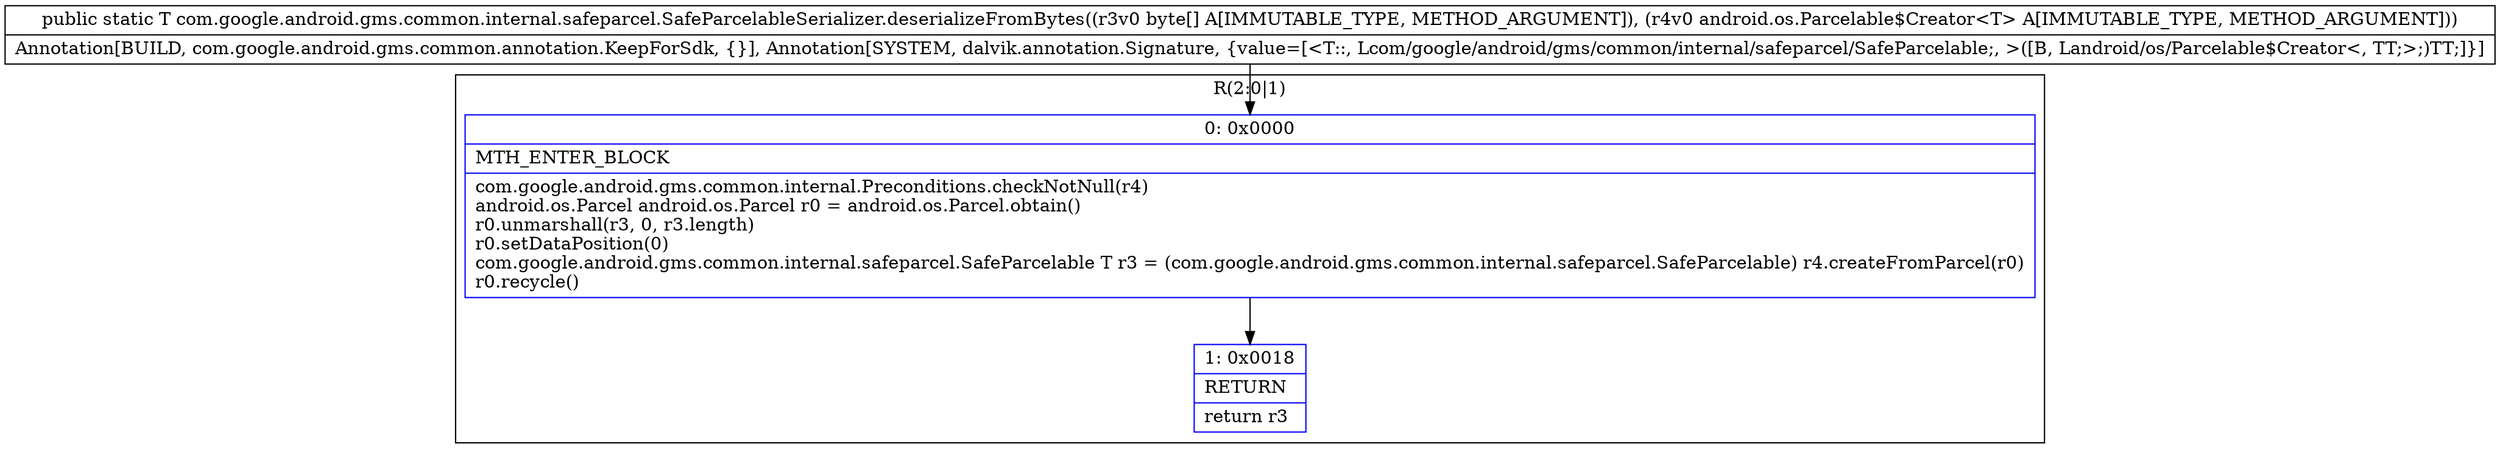 digraph "CFG forcom.google.android.gms.common.internal.safeparcel.SafeParcelableSerializer.deserializeFromBytes([BLandroid\/os\/Parcelable$Creator;)Lcom\/google\/android\/gms\/common\/internal\/safeparcel\/SafeParcelable;" {
subgraph cluster_Region_1086710084 {
label = "R(2:0|1)";
node [shape=record,color=blue];
Node_0 [shape=record,label="{0\:\ 0x0000|MTH_ENTER_BLOCK\l|com.google.android.gms.common.internal.Preconditions.checkNotNull(r4)\landroid.os.Parcel android.os.Parcel r0 = android.os.Parcel.obtain()\lr0.unmarshall(r3, 0, r3.length)\lr0.setDataPosition(0)\lcom.google.android.gms.common.internal.safeparcel.SafeParcelable T r3 = (com.google.android.gms.common.internal.safeparcel.SafeParcelable) r4.createFromParcel(r0)\lr0.recycle()\l}"];
Node_1 [shape=record,label="{1\:\ 0x0018|RETURN\l|return r3\l}"];
}
MethodNode[shape=record,label="{public static T com.google.android.gms.common.internal.safeparcel.SafeParcelableSerializer.deserializeFromBytes((r3v0 byte[] A[IMMUTABLE_TYPE, METHOD_ARGUMENT]), (r4v0 android.os.Parcelable$Creator\<T\> A[IMMUTABLE_TYPE, METHOD_ARGUMENT]))  | Annotation[BUILD, com.google.android.gms.common.annotation.KeepForSdk, \{\}], Annotation[SYSTEM, dalvik.annotation.Signature, \{value=[\<T::, Lcom\/google\/android\/gms\/common\/internal\/safeparcel\/SafeParcelable;, \>([B, Landroid\/os\/Parcelable$Creator\<, TT;\>;)TT;]\}]\l}"];
MethodNode -> Node_0;
Node_0 -> Node_1;
}

